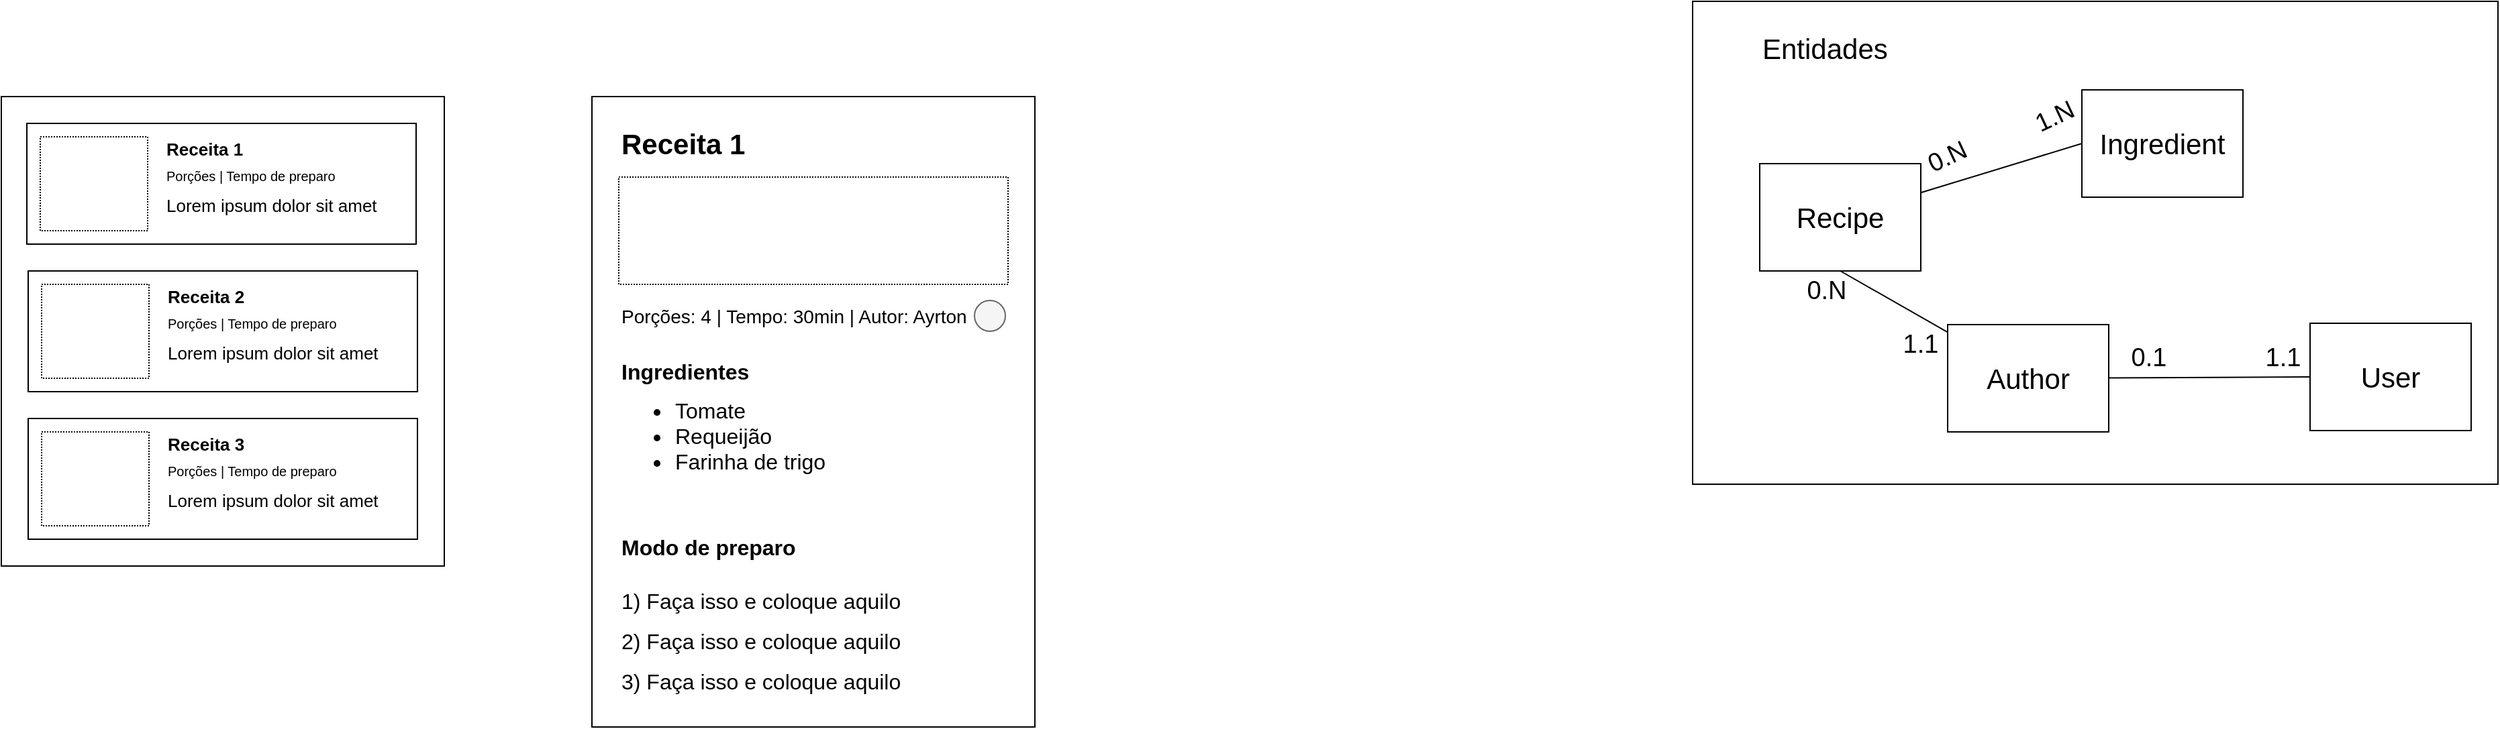 <mxfile>
    <diagram id="Z4UUwyzKqeyKL6PjGZsP" name="Page-1">
        <mxGraphModel dx="847" dy="1553" grid="1" gridSize="10" guides="1" tooltips="1" connect="1" arrows="1" fold="1" page="1" pageScale="1" pageWidth="850" pageHeight="1100" math="0" shadow="0">
            <root>
                <mxCell id="0"/>
                <mxCell id="1" parent="0"/>
                <mxCell id="2" value="" style="rounded=0;whiteSpace=wrap;html=1;fontSize=17;" parent="1" vertex="1">
                    <mxGeometry x="50" y="-470" width="330" height="350" as="geometry"/>
                </mxCell>
                <mxCell id="3" value="" style="rounded=0;whiteSpace=wrap;html=1;fontSize=17;" parent="1" vertex="1">
                    <mxGeometry x="69" y="-450" width="290" height="90" as="geometry"/>
                </mxCell>
                <mxCell id="4" value="" style="rounded=0;whiteSpace=wrap;html=1;fontSize=17;dashed=1;dashPattern=1 1;" parent="1" vertex="1">
                    <mxGeometry x="79" y="-440" width="80" height="70" as="geometry"/>
                </mxCell>
                <mxCell id="5" value="&lt;h1 style=&quot;font-size: 13px&quot;&gt;Receita 1&lt;/h1&gt;&lt;div&gt;&lt;br&gt;&lt;/div&gt;&lt;div&gt;&lt;span style=&quot;font-size: 13px&quot;&gt;Lorem ipsum dolor sit amet&lt;/span&gt;&lt;br&gt;&lt;/div&gt;" style="text;html=1;strokeColor=none;fillColor=none;spacing=6;spacingTop=-28;whiteSpace=wrap;overflow=hidden;rounded=0;fontSize=14;verticalAlign=top;horizontal=1;" parent="1" vertex="1">
                    <mxGeometry x="167" y="-430" width="190" height="80" as="geometry"/>
                </mxCell>
                <mxCell id="6" value="Porções | Tempo de preparo" style="text;html=1;strokeColor=none;fillColor=none;align=left;verticalAlign=middle;whiteSpace=wrap;rounded=0;fontSize=10;" parent="1" vertex="1">
                    <mxGeometry x="171" y="-421" width="170" height="20" as="geometry"/>
                </mxCell>
                <mxCell id="7" value="" style="rounded=0;whiteSpace=wrap;html=1;fontSize=17;" parent="1" vertex="1">
                    <mxGeometry x="70" y="-340" width="290" height="90" as="geometry"/>
                </mxCell>
                <mxCell id="8" value="" style="rounded=0;whiteSpace=wrap;html=1;fontSize=17;dashed=1;dashPattern=1 1;" parent="1" vertex="1">
                    <mxGeometry x="80" y="-330" width="80" height="70" as="geometry"/>
                </mxCell>
                <mxCell id="9" value="&lt;h1 style=&quot;font-size: 13px&quot;&gt;Receita 2&lt;/h1&gt;&lt;div&gt;&lt;br&gt;&lt;/div&gt;&lt;div&gt;&lt;span style=&quot;font-size: 13px&quot;&gt;Lorem ipsum dolor sit amet&lt;/span&gt;&lt;br&gt;&lt;/div&gt;" style="text;html=1;strokeColor=none;fillColor=none;spacing=6;spacingTop=-28;whiteSpace=wrap;overflow=hidden;rounded=0;fontSize=14;verticalAlign=top;horizontal=1;" parent="1" vertex="1">
                    <mxGeometry x="168" y="-320" width="190" height="80" as="geometry"/>
                </mxCell>
                <mxCell id="10" value="Porções | Tempo de preparo" style="text;html=1;strokeColor=none;fillColor=none;align=left;verticalAlign=middle;whiteSpace=wrap;rounded=0;fontSize=10;" parent="1" vertex="1">
                    <mxGeometry x="172" y="-311" width="170" height="20" as="geometry"/>
                </mxCell>
                <mxCell id="11" value="" style="rounded=0;whiteSpace=wrap;html=1;fontSize=17;" parent="1" vertex="1">
                    <mxGeometry x="70" y="-230" width="290" height="90" as="geometry"/>
                </mxCell>
                <mxCell id="12" value="" style="rounded=0;whiteSpace=wrap;html=1;fontSize=17;dashed=1;dashPattern=1 1;" parent="1" vertex="1">
                    <mxGeometry x="80" y="-220" width="80" height="70" as="geometry"/>
                </mxCell>
                <mxCell id="13" value="&lt;h1 style=&quot;font-size: 13px&quot;&gt;Receita 3&lt;/h1&gt;&lt;div&gt;&lt;br&gt;&lt;/div&gt;&lt;div&gt;&lt;span style=&quot;font-size: 13px&quot;&gt;Lorem ipsum dolor sit amet&lt;/span&gt;&lt;br&gt;&lt;/div&gt;" style="text;html=1;strokeColor=none;fillColor=none;spacing=6;spacingTop=-28;whiteSpace=wrap;overflow=hidden;rounded=0;fontSize=14;verticalAlign=top;horizontal=1;" parent="1" vertex="1">
                    <mxGeometry x="168" y="-210" width="190" height="80" as="geometry"/>
                </mxCell>
                <mxCell id="14" value="Porções | Tempo de preparo" style="text;html=1;strokeColor=none;fillColor=none;align=left;verticalAlign=middle;whiteSpace=wrap;rounded=0;fontSize=10;" parent="1" vertex="1">
                    <mxGeometry x="172" y="-201" width="170" height="20" as="geometry"/>
                </mxCell>
                <mxCell id="15" value="" style="rounded=0;whiteSpace=wrap;html=1;fontSize=17;" parent="1" vertex="1">
                    <mxGeometry x="490" y="-470" width="330" height="470" as="geometry"/>
                </mxCell>
                <mxCell id="16" value="Receita 1" style="text;html=1;strokeColor=none;fillColor=none;align=left;verticalAlign=middle;whiteSpace=wrap;rounded=0;dashed=1;dashPattern=1 1;fontSize=21;fontStyle=1" parent="1" vertex="1">
                    <mxGeometry x="510" y="-450" width="140" height="30" as="geometry"/>
                </mxCell>
                <mxCell id="17" value="" style="rounded=0;whiteSpace=wrap;html=1;dashed=1;dashPattern=1 1;fontSize=21;" parent="1" vertex="1">
                    <mxGeometry x="510" y="-410" width="290" height="80" as="geometry"/>
                </mxCell>
                <mxCell id="18" value="Ingredientes" style="text;html=1;strokeColor=none;fillColor=none;align=left;verticalAlign=middle;whiteSpace=wrap;rounded=0;dashed=1;dashPattern=1 1;fontSize=16;fontStyle=1" parent="1" vertex="1">
                    <mxGeometry x="510" y="-280" width="150" height="30" as="geometry"/>
                </mxCell>
                <mxCell id="19" value="&lt;ul&gt;&lt;li&gt;&lt;span&gt;Tomate&lt;/span&gt;&lt;/li&gt;&lt;li&gt;&lt;span&gt;Requeijão&lt;/span&gt;&lt;br&gt;&lt;/li&gt;&lt;li&gt;Farinha de trigo&lt;/li&gt;&lt;/ul&gt;" style="text;strokeColor=none;fillColor=none;html=1;whiteSpace=wrap;verticalAlign=middle;overflow=hidden;dashed=1;dashPattern=1 1;fontSize=16;align=left;" parent="1" vertex="1">
                    <mxGeometry x="510" y="-265" width="200" height="96" as="geometry"/>
                </mxCell>
                <mxCell id="20" value="Modo de preparo" style="text;html=1;strokeColor=none;fillColor=none;align=left;verticalAlign=middle;whiteSpace=wrap;rounded=0;dashed=1;dashPattern=1 1;fontSize=16;fontStyle=1" parent="1" vertex="1">
                    <mxGeometry x="510" y="-149" width="150" height="30" as="geometry"/>
                </mxCell>
                <mxCell id="21" value="1) Faça isso e coloque aquilo" style="text;html=1;strokeColor=none;fillColor=none;align=left;verticalAlign=middle;whiteSpace=wrap;rounded=0;dashed=1;dashPattern=1 1;fontSize=16;" parent="1" vertex="1">
                    <mxGeometry x="510" y="-114" width="290" height="40" as="geometry"/>
                </mxCell>
                <mxCell id="22" value="2) Faça isso e coloque aquilo" style="text;html=1;strokeColor=none;fillColor=none;align=left;verticalAlign=middle;whiteSpace=wrap;rounded=0;dashed=1;dashPattern=1 1;fontSize=16;" parent="1" vertex="1">
                    <mxGeometry x="510" y="-84" width="290" height="40" as="geometry"/>
                </mxCell>
                <mxCell id="23" value="3) Faça isso e coloque aquilo" style="text;html=1;strokeColor=none;fillColor=none;align=left;verticalAlign=middle;whiteSpace=wrap;rounded=0;dashed=1;dashPattern=1 1;fontSize=16;" parent="1" vertex="1">
                    <mxGeometry x="510" y="-54" width="290" height="40" as="geometry"/>
                </mxCell>
                <mxCell id="24" value="Porções: 4 | Tempo: 30min | Autor: Ayrton" style="text;html=1;strokeColor=none;fillColor=none;align=left;verticalAlign=middle;whiteSpace=wrap;rounded=0;dashed=1;dashPattern=1 1;fontSize=14;" parent="1" vertex="1">
                    <mxGeometry x="510" y="-321" width="290" height="30" as="geometry"/>
                </mxCell>
                <mxCell id="25" value="" style="ellipse;whiteSpace=wrap;html=1;aspect=fixed;fillColor=#f5f5f5;strokeColor=#666666;fontColor=#333333;" parent="1" vertex="1">
                    <mxGeometry x="775" y="-318" width="23" height="23" as="geometry"/>
                </mxCell>
                <mxCell id="26" value="" style="rounded=0;whiteSpace=wrap;html=1;fontSize=21;" vertex="1" parent="1">
                    <mxGeometry x="1310" y="-541" width="600" height="360" as="geometry"/>
                </mxCell>
                <mxCell id="39" style="edgeStyle=none;html=1;entryX=0;entryY=0.5;entryDx=0;entryDy=0;fontSize=19;endArrow=none;endFill=0;" edge="1" parent="1" source="27" target="28">
                    <mxGeometry relative="1" as="geometry"/>
                </mxCell>
                <mxCell id="27" value="&lt;font style=&quot;font-size: 21px&quot;&gt;Recipe&lt;/font&gt;" style="rounded=0;whiteSpace=wrap;html=1;" vertex="1" parent="1">
                    <mxGeometry x="1360" y="-420" width="120" height="80" as="geometry"/>
                </mxCell>
                <mxCell id="28" value="&lt;font style=&quot;font-size: 21px&quot;&gt;Ingredient&lt;/font&gt;" style="rounded=0;whiteSpace=wrap;html=1;" vertex="1" parent="1">
                    <mxGeometry x="1600" y="-475" width="120" height="80" as="geometry"/>
                </mxCell>
                <mxCell id="29" value="Entidades" style="text;html=1;strokeColor=none;fillColor=none;align=left;verticalAlign=middle;whiteSpace=wrap;rounded=0;fontSize=21;" vertex="1" parent="1">
                    <mxGeometry x="1360" y="-521" width="370" height="30" as="geometry"/>
                </mxCell>
                <mxCell id="30" value="&lt;font style=&quot;font-size: 21px&quot;&gt;User&lt;/font&gt;" style="rounded=0;whiteSpace=wrap;html=1;" vertex="1" parent="1">
                    <mxGeometry x="1770" y="-301" width="120" height="80" as="geometry"/>
                </mxCell>
                <mxCell id="32" style="edgeStyle=none;html=1;entryX=0;entryY=0.5;entryDx=0;entryDy=0;endArrow=none;endFill=0;" edge="1" parent="1" source="31" target="30">
                    <mxGeometry relative="1" as="geometry"/>
                </mxCell>
                <mxCell id="36" style="edgeStyle=none;html=1;entryX=0.5;entryY=1;entryDx=0;entryDy=0;fontSize=19;endArrow=none;endFill=0;" edge="1" parent="1" source="31" target="27">
                    <mxGeometry relative="1" as="geometry"/>
                </mxCell>
                <mxCell id="31" value="&lt;font style=&quot;font-size: 21px&quot;&gt;Author&lt;/font&gt;" style="rounded=0;whiteSpace=wrap;html=1;" vertex="1" parent="1">
                    <mxGeometry x="1500" y="-300" width="120" height="80" as="geometry"/>
                </mxCell>
                <mxCell id="33" value="1.1" style="text;html=1;strokeColor=none;fillColor=none;align=center;verticalAlign=middle;whiteSpace=wrap;rounded=0;fontSize=19;" vertex="1" parent="1">
                    <mxGeometry x="1720" y="-290" width="60" height="30" as="geometry"/>
                </mxCell>
                <mxCell id="34" value="0.1" style="text;html=1;strokeColor=none;fillColor=none;align=center;verticalAlign=middle;whiteSpace=wrap;rounded=0;fontSize=19;" vertex="1" parent="1">
                    <mxGeometry x="1620" y="-290" width="60" height="30" as="geometry"/>
                </mxCell>
                <mxCell id="37" value="1.1" style="text;html=1;strokeColor=none;fillColor=none;align=center;verticalAlign=middle;whiteSpace=wrap;rounded=0;fontSize=19;" vertex="1" parent="1">
                    <mxGeometry x="1450" y="-300" width="60" height="30" as="geometry"/>
                </mxCell>
                <mxCell id="38" value="0.N" style="text;html=1;strokeColor=none;fillColor=none;align=center;verticalAlign=middle;whiteSpace=wrap;rounded=0;fontSize=19;" vertex="1" parent="1">
                    <mxGeometry x="1380" y="-340" width="60" height="30" as="geometry"/>
                </mxCell>
                <mxCell id="40" value="1.N" style="text;html=1;strokeColor=none;fillColor=none;align=center;verticalAlign=middle;whiteSpace=wrap;rounded=0;fontSize=19;rotation=-25;" vertex="1" parent="1">
                    <mxGeometry x="1550" y="-470" width="60" height="30" as="geometry"/>
                </mxCell>
                <mxCell id="41" value="0.N" style="text;html=1;strokeColor=none;fillColor=none;align=center;verticalAlign=middle;whiteSpace=wrap;rounded=0;fontSize=19;rotation=-25;" vertex="1" parent="1">
                    <mxGeometry x="1470" y="-440" width="60" height="30" as="geometry"/>
                </mxCell>
            </root>
        </mxGraphModel>
    </diagram>
</mxfile>
